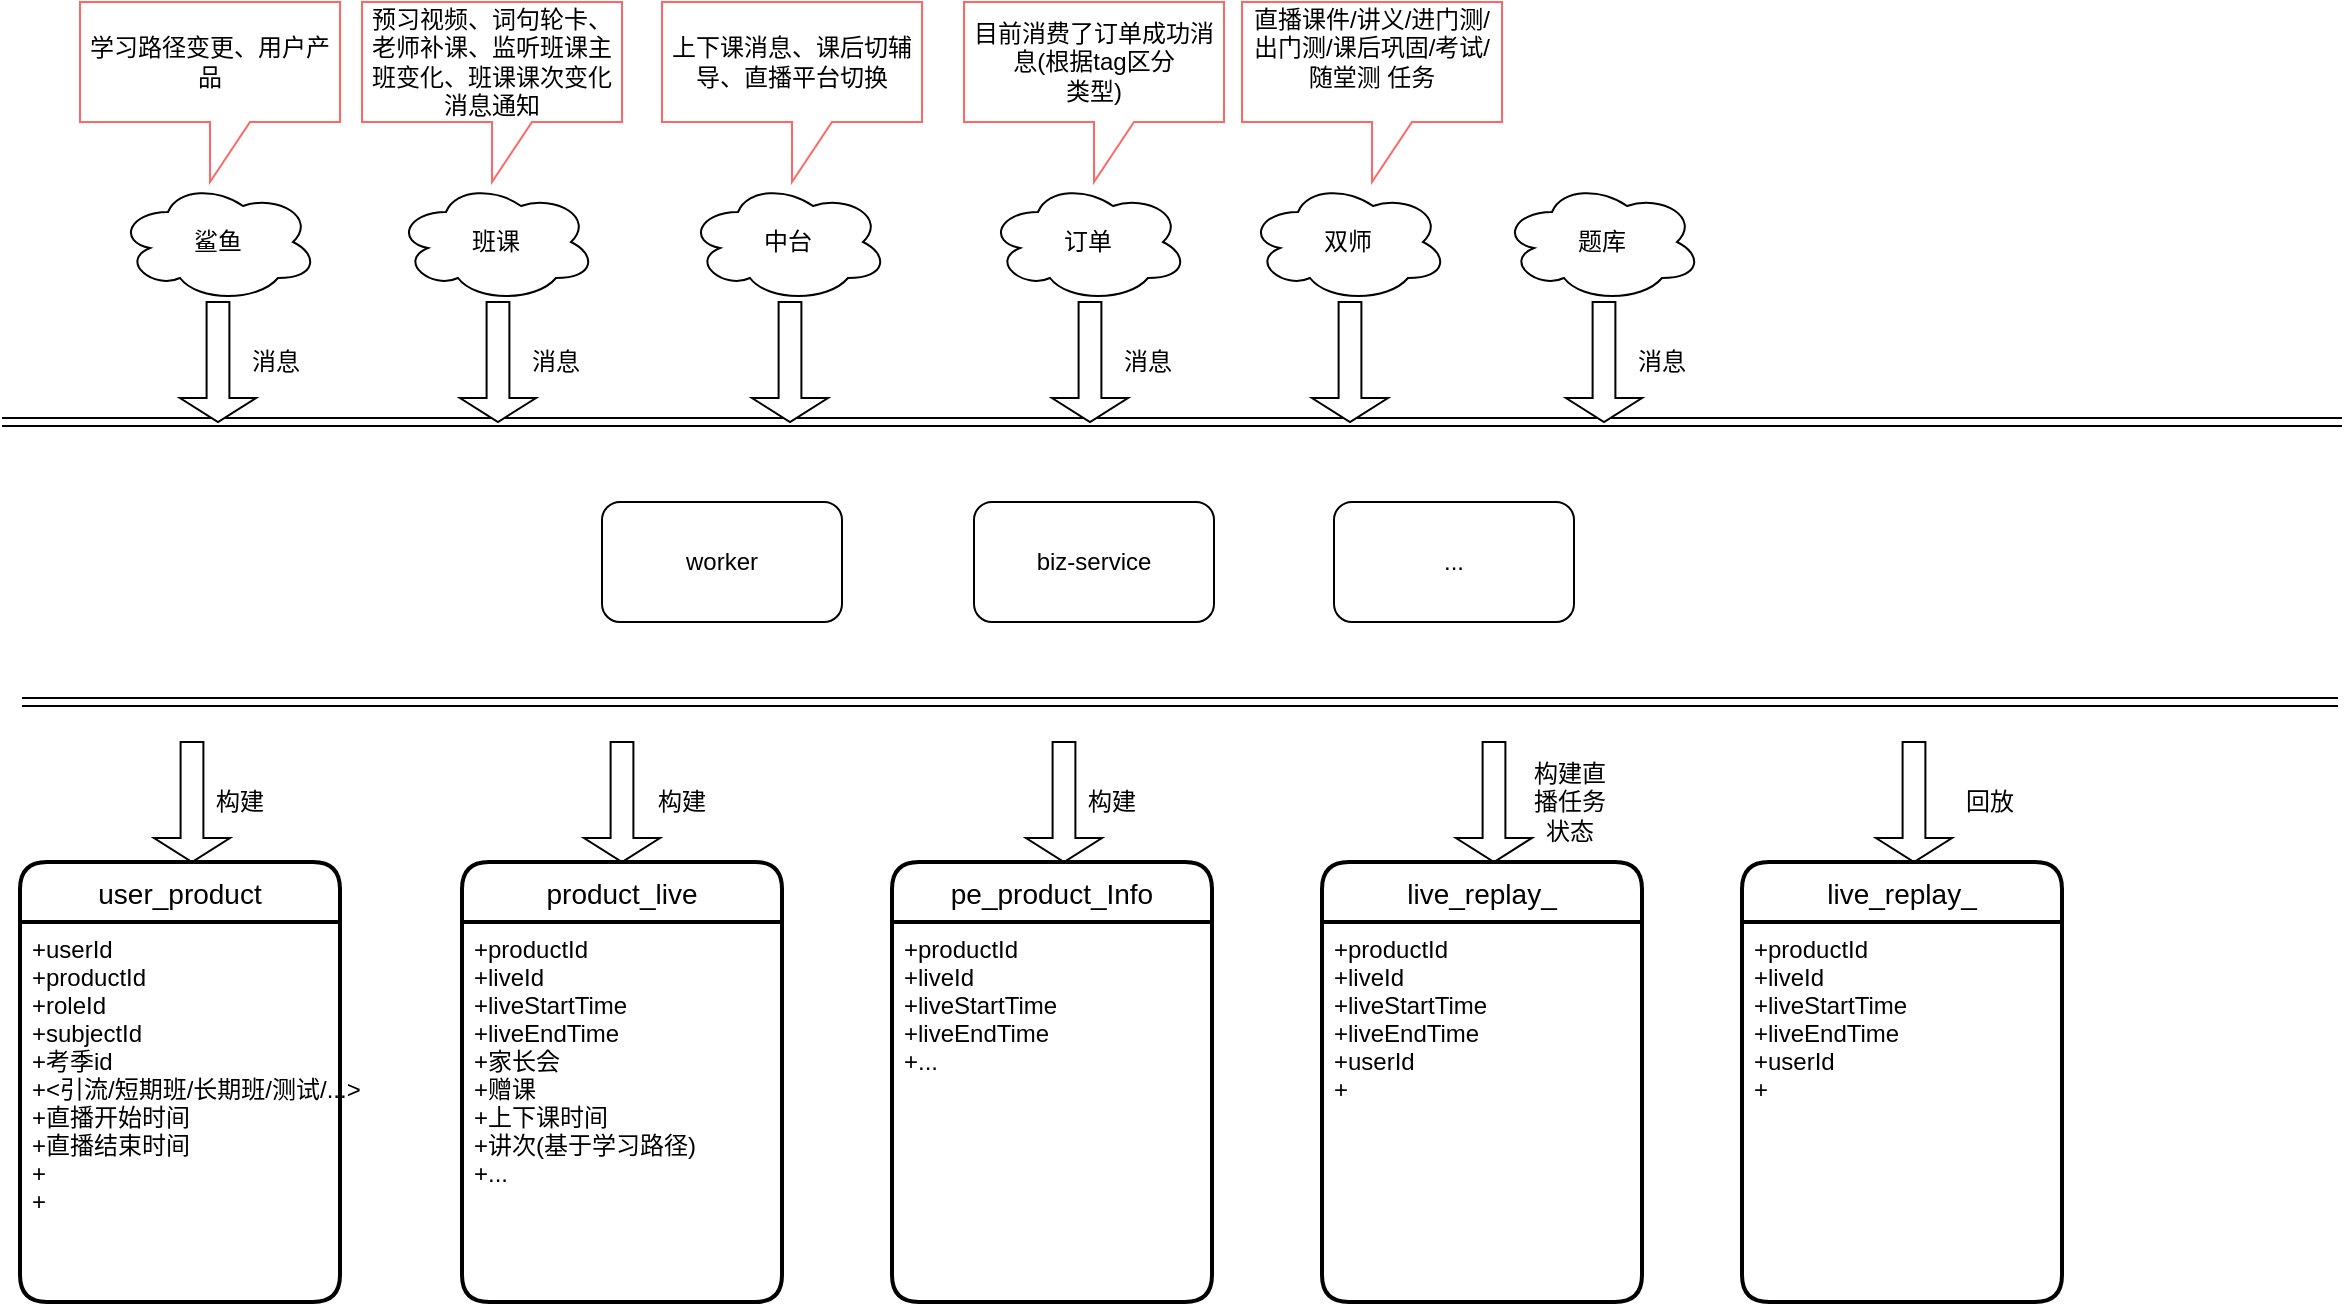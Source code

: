 <mxfile version="13.7.1" type="github">
  <diagram id="BMk7d2O0f7p9LWAl2vcY" name="Page-1">
    <mxGraphModel dx="959" dy="542" grid="1" gridSize="10" guides="1" tooltips="1" connect="1" arrows="1" fold="1" page="1" pageScale="1" pageWidth="3300" pageHeight="4681" math="0" shadow="0">
      <root>
        <mxCell id="0" />
        <mxCell id="1" parent="0" />
        <mxCell id="d0y8jXz0lKa2WaxEiC8o-13" value="鲨鱼" style="ellipse;shape=cloud;whiteSpace=wrap;html=1;align=center;" parent="1" vertex="1">
          <mxGeometry x="198" y="130" width="100" height="60" as="geometry" />
        </mxCell>
        <mxCell id="d0y8jXz0lKa2WaxEiC8o-17" value="" style="shape=link;html=1;" parent="1" edge="1">
          <mxGeometry width="100" relative="1" as="geometry">
            <mxPoint x="140" y="250" as="sourcePoint" />
            <mxPoint x="1310" y="250" as="targetPoint" />
          </mxGeometry>
        </mxCell>
        <mxCell id="d0y8jXz0lKa2WaxEiC8o-18" value="" style="shape=singleArrow;direction=south;whiteSpace=wrap;html=1;" parent="1" vertex="1">
          <mxGeometry x="229" y="190" width="38" height="60" as="geometry" />
        </mxCell>
        <mxCell id="d0y8jXz0lKa2WaxEiC8o-28" value="消息" style="text;html=1;strokeColor=none;fillColor=none;align=center;verticalAlign=middle;whiteSpace=wrap;rounded=0;" parent="1" vertex="1">
          <mxGeometry x="257" y="210" width="40" height="20" as="geometry" />
        </mxCell>
        <mxCell id="d0y8jXz0lKa2WaxEiC8o-29" value="班课" style="ellipse;shape=cloud;whiteSpace=wrap;html=1;align=center;" parent="1" vertex="1">
          <mxGeometry x="337" y="130" width="100" height="60" as="geometry" />
        </mxCell>
        <mxCell id="d0y8jXz0lKa2WaxEiC8o-30" value="" style="shape=singleArrow;direction=south;whiteSpace=wrap;html=1;" parent="1" vertex="1">
          <mxGeometry x="369" y="190" width="38" height="60" as="geometry" />
        </mxCell>
        <mxCell id="d0y8jXz0lKa2WaxEiC8o-31" value="消息" style="text;html=1;strokeColor=none;fillColor=none;align=center;verticalAlign=middle;whiteSpace=wrap;rounded=0;" parent="1" vertex="1">
          <mxGeometry x="397" y="210" width="40" height="20" as="geometry" />
        </mxCell>
        <mxCell id="d0y8jXz0lKa2WaxEiC8o-33" value="worker" style="rounded=1;whiteSpace=wrap;html=1;" parent="1" vertex="1">
          <mxGeometry x="440" y="290" width="120" height="60" as="geometry" />
        </mxCell>
        <mxCell id="d0y8jXz0lKa2WaxEiC8o-34" value="biz-service" style="rounded=1;whiteSpace=wrap;html=1;" parent="1" vertex="1">
          <mxGeometry x="626" y="290" width="120" height="60" as="geometry" />
        </mxCell>
        <mxCell id="d0y8jXz0lKa2WaxEiC8o-35" value="&lt;span&gt;...&lt;/span&gt;" style="rounded=1;whiteSpace=wrap;html=1;" parent="1" vertex="1">
          <mxGeometry x="806" y="290" width="120" height="60" as="geometry" />
        </mxCell>
        <mxCell id="d0y8jXz0lKa2WaxEiC8o-37" value="中台" style="ellipse;shape=cloud;whiteSpace=wrap;html=1;align=center;" parent="1" vertex="1">
          <mxGeometry x="483" y="130" width="100" height="60" as="geometry" />
        </mxCell>
        <mxCell id="d0y8jXz0lKa2WaxEiC8o-38" value="" style="shape=singleArrow;direction=south;whiteSpace=wrap;html=1;" parent="1" vertex="1">
          <mxGeometry x="515" y="190" width="38" height="60" as="geometry" />
        </mxCell>
        <mxCell id="d0y8jXz0lKa2WaxEiC8o-41" value="订单" style="ellipse;shape=cloud;whiteSpace=wrap;html=1;align=center;" parent="1" vertex="1">
          <mxGeometry x="633" y="130" width="100" height="60" as="geometry" />
        </mxCell>
        <mxCell id="d0y8jXz0lKa2WaxEiC8o-42" value="" style="shape=singleArrow;direction=south;whiteSpace=wrap;html=1;" parent="1" vertex="1">
          <mxGeometry x="665" y="190" width="38" height="60" as="geometry" />
        </mxCell>
        <mxCell id="d0y8jXz0lKa2WaxEiC8o-43" value="消息" style="text;html=1;strokeColor=none;fillColor=none;align=center;verticalAlign=middle;whiteSpace=wrap;rounded=0;" parent="1" vertex="1">
          <mxGeometry x="693" y="210" width="40" height="20" as="geometry" />
        </mxCell>
        <mxCell id="d0y8jXz0lKa2WaxEiC8o-54" value="" style="shape=link;html=1;" parent="1" edge="1">
          <mxGeometry width="100" relative="1" as="geometry">
            <mxPoint x="150" y="390" as="sourcePoint" />
            <mxPoint x="1308" y="390" as="targetPoint" />
          </mxGeometry>
        </mxCell>
        <mxCell id="d0y8jXz0lKa2WaxEiC8o-55" value="" style="shape=singleArrow;direction=south;whiteSpace=wrap;html=1;" parent="1" vertex="1">
          <mxGeometry x="216" y="410" width="38" height="60" as="geometry" />
        </mxCell>
        <mxCell id="d0y8jXz0lKa2WaxEiC8o-56" value="" style="shape=singleArrow;direction=south;whiteSpace=wrap;html=1;" parent="1" vertex="1">
          <mxGeometry x="431" y="410" width="38" height="60" as="geometry" />
        </mxCell>
        <mxCell id="d0y8jXz0lKa2WaxEiC8o-57" value="构建" style="text;html=1;strokeColor=none;fillColor=none;align=center;verticalAlign=middle;whiteSpace=wrap;rounded=0;" parent="1" vertex="1">
          <mxGeometry x="239" y="430" width="40" height="20" as="geometry" />
        </mxCell>
        <mxCell id="d0y8jXz0lKa2WaxEiC8o-58" value="构建" style="text;html=1;strokeColor=none;fillColor=none;align=center;verticalAlign=middle;whiteSpace=wrap;rounded=0;" parent="1" vertex="1">
          <mxGeometry x="460" y="430" width="40" height="20" as="geometry" />
        </mxCell>
        <mxCell id="TCjwzoGMX2rzrM_3CC9B-4" value="双师" style="ellipse;shape=cloud;whiteSpace=wrap;html=1;align=center;" vertex="1" parent="1">
          <mxGeometry x="763" y="130" width="100" height="60" as="geometry" />
        </mxCell>
        <mxCell id="TCjwzoGMX2rzrM_3CC9B-5" value="" style="shape=singleArrow;direction=south;whiteSpace=wrap;html=1;" vertex="1" parent="1">
          <mxGeometry x="795" y="190" width="38" height="60" as="geometry" />
        </mxCell>
        <mxCell id="TCjwzoGMX2rzrM_3CC9B-7" value="" style="shape=singleArrow;direction=south;whiteSpace=wrap;html=1;" vertex="1" parent="1">
          <mxGeometry x="652" y="410" width="38" height="60" as="geometry" />
        </mxCell>
        <mxCell id="TCjwzoGMX2rzrM_3CC9B-8" value="构建" style="text;html=1;strokeColor=none;fillColor=none;align=center;verticalAlign=middle;whiteSpace=wrap;rounded=0;" vertex="1" parent="1">
          <mxGeometry x="675" y="430" width="40" height="20" as="geometry" />
        </mxCell>
        <mxCell id="TCjwzoGMX2rzrM_3CC9B-11" value="" style="shape=singleArrow;direction=south;whiteSpace=wrap;html=1;" vertex="1" parent="1">
          <mxGeometry x="867" y="410" width="38" height="60" as="geometry" />
        </mxCell>
        <mxCell id="TCjwzoGMX2rzrM_3CC9B-12" value="构建直播任务状态" style="text;html=1;strokeColor=none;fillColor=none;align=center;verticalAlign=middle;whiteSpace=wrap;rounded=0;" vertex="1" parent="1">
          <mxGeometry x="904" y="430" width="40" height="20" as="geometry" />
        </mxCell>
        <mxCell id="TCjwzoGMX2rzrM_3CC9B-17" value="题库" style="ellipse;shape=cloud;whiteSpace=wrap;html=1;align=center;" vertex="1" parent="1">
          <mxGeometry x="890" y="130" width="100" height="60" as="geometry" />
        </mxCell>
        <mxCell id="TCjwzoGMX2rzrM_3CC9B-18" value="" style="shape=singleArrow;direction=south;whiteSpace=wrap;html=1;" vertex="1" parent="1">
          <mxGeometry x="922" y="190" width="38" height="60" as="geometry" />
        </mxCell>
        <mxCell id="TCjwzoGMX2rzrM_3CC9B-19" value="消息" style="text;html=1;strokeColor=none;fillColor=none;align=center;verticalAlign=middle;whiteSpace=wrap;rounded=0;" vertex="1" parent="1">
          <mxGeometry x="950" y="210" width="40" height="20" as="geometry" />
        </mxCell>
        <mxCell id="d0y8jXz0lKa2WaxEiC8o-1" value="user_product" style="swimlane;childLayout=stackLayout;horizontal=1;startSize=30;horizontalStack=0;rounded=1;fontSize=14;fontStyle=0;strokeWidth=2;resizeParent=0;resizeLast=1;shadow=0;dashed=0;align=center;" parent="1" vertex="1">
          <mxGeometry x="149" y="470" width="160" height="220" as="geometry" />
        </mxCell>
        <mxCell id="d0y8jXz0lKa2WaxEiC8o-2" value="+userId&#xa;+productId&#xa;+roleId&#xa;+subjectId&#xa;+考季id&#xa;+&lt;引流/短期班/长期班/测试/...&gt;&#xa;+直播开始时间&#xa;+直播结束时间&#xa;+&#xa;+" style="align=left;strokeColor=none;fillColor=none;spacingLeft=4;fontSize=12;verticalAlign=top;resizable=0;rotatable=0;part=1;" parent="d0y8jXz0lKa2WaxEiC8o-1" vertex="1">
          <mxGeometry y="30" width="160" height="190" as="geometry" />
        </mxCell>
        <mxCell id="TCjwzoGMX2rzrM_3CC9B-13" value="live_replay_" style="swimlane;childLayout=stackLayout;horizontal=1;startSize=30;horizontalStack=0;rounded=1;fontSize=14;fontStyle=0;strokeWidth=2;resizeParent=0;resizeLast=1;shadow=0;dashed=0;align=center;" vertex="1" parent="1">
          <mxGeometry x="800" y="470" width="160" height="220" as="geometry" />
        </mxCell>
        <mxCell id="TCjwzoGMX2rzrM_3CC9B-14" value="+productId&#xa;+liveId&#xa;+liveStartTime&#xa;+liveEndTime&#xa;+userId&#xa;+" style="align=left;strokeColor=none;fillColor=none;spacingLeft=4;fontSize=12;verticalAlign=top;resizable=0;rotatable=0;part=1;" vertex="1" parent="TCjwzoGMX2rzrM_3CC9B-13">
          <mxGeometry y="30" width="160" height="190" as="geometry" />
        </mxCell>
        <mxCell id="d0y8jXz0lKa2WaxEiC8o-5" value="product_live" style="swimlane;childLayout=stackLayout;horizontal=1;startSize=30;horizontalStack=0;rounded=1;fontSize=14;fontStyle=0;strokeWidth=2;resizeParent=0;resizeLast=1;shadow=0;dashed=0;align=center;" parent="1" vertex="1">
          <mxGeometry x="370" y="470" width="160" height="220" as="geometry" />
        </mxCell>
        <mxCell id="d0y8jXz0lKa2WaxEiC8o-6" value="+productId&#xa;+liveId&#xa;+liveStartTime&#xa;+liveEndTime&#xa;+家长会&#xa;+赠课&#xa;+上下课时间&#xa;+讲次(基于学习路径)&#xa;+..." style="align=left;strokeColor=none;fillColor=none;spacingLeft=4;fontSize=12;verticalAlign=top;resizable=0;rotatable=0;part=1;" parent="d0y8jXz0lKa2WaxEiC8o-5" vertex="1">
          <mxGeometry y="30" width="160" height="190" as="geometry" />
        </mxCell>
        <mxCell id="TCjwzoGMX2rzrM_3CC9B-9" value="pe_product_Info" style="swimlane;childLayout=stackLayout;horizontal=1;startSize=30;horizontalStack=0;rounded=1;fontSize=14;fontStyle=0;strokeWidth=2;resizeParent=0;resizeLast=1;shadow=0;dashed=0;align=center;" vertex="1" parent="1">
          <mxGeometry x="585" y="470" width="160" height="220" as="geometry" />
        </mxCell>
        <mxCell id="TCjwzoGMX2rzrM_3CC9B-10" value="+productId&#xa;+liveId&#xa;+liveStartTime&#xa;+liveEndTime&#xa;+..." style="align=left;strokeColor=none;fillColor=none;spacingLeft=4;fontSize=12;verticalAlign=top;resizable=0;rotatable=0;part=1;" vertex="1" parent="TCjwzoGMX2rzrM_3CC9B-9">
          <mxGeometry y="30" width="160" height="190" as="geometry" />
        </mxCell>
        <mxCell id="TCjwzoGMX2rzrM_3CC9B-20" value="" style="shape=singleArrow;direction=south;whiteSpace=wrap;html=1;" vertex="1" parent="1">
          <mxGeometry x="1077" y="410" width="38" height="60" as="geometry" />
        </mxCell>
        <mxCell id="TCjwzoGMX2rzrM_3CC9B-21" value="回放" style="text;html=1;strokeColor=none;fillColor=none;align=center;verticalAlign=middle;whiteSpace=wrap;rounded=0;" vertex="1" parent="1">
          <mxGeometry x="1114" y="430" width="40" height="20" as="geometry" />
        </mxCell>
        <mxCell id="TCjwzoGMX2rzrM_3CC9B-22" value="live_replay_" style="swimlane;childLayout=stackLayout;horizontal=1;startSize=30;horizontalStack=0;rounded=1;fontSize=14;fontStyle=0;strokeWidth=2;resizeParent=0;resizeLast=1;shadow=0;dashed=0;align=center;" vertex="1" parent="1">
          <mxGeometry x="1010" y="470" width="160" height="220" as="geometry" />
        </mxCell>
        <mxCell id="TCjwzoGMX2rzrM_3CC9B-23" value="+productId&#xa;+liveId&#xa;+liveStartTime&#xa;+liveEndTime&#xa;+userId&#xa;+" style="align=left;strokeColor=none;fillColor=none;spacingLeft=4;fontSize=12;verticalAlign=top;resizable=0;rotatable=0;part=1;" vertex="1" parent="TCjwzoGMX2rzrM_3CC9B-22">
          <mxGeometry y="30" width="160" height="190" as="geometry" />
        </mxCell>
        <mxCell id="TCjwzoGMX2rzrM_3CC9B-24" value="&lt;div&gt;直播课件/&lt;span&gt;讲义/进门测/出门测/课后巩固/考试/随堂测 任务&lt;/span&gt;&lt;/div&gt;&lt;div&gt;&lt;br&gt;&lt;/div&gt;" style="shape=callout;whiteSpace=wrap;html=1;perimeter=calloutPerimeter;strokeColor=#FF6666;" vertex="1" parent="1">
          <mxGeometry x="760" y="40" width="130" height="90" as="geometry" />
        </mxCell>
        <mxCell id="TCjwzoGMX2rzrM_3CC9B-25" value="目前消费了订单成功消息(根据tag区分&lt;br&gt;类型)" style="shape=callout;whiteSpace=wrap;html=1;perimeter=calloutPerimeter;strokeColor=#FF6666;" vertex="1" parent="1">
          <mxGeometry x="621" y="40" width="130" height="90" as="geometry" />
        </mxCell>
        <mxCell id="TCjwzoGMX2rzrM_3CC9B-26" value="上下课消息、课后切辅导、直播平台切换" style="shape=callout;whiteSpace=wrap;html=1;perimeter=calloutPerimeter;strokeColor=#FF6666;" vertex="1" parent="1">
          <mxGeometry x="470" y="40" width="130" height="90" as="geometry" />
        </mxCell>
        <mxCell id="TCjwzoGMX2rzrM_3CC9B-27" value="预习视频、词句轮卡、老师补课、监听班课主班变化、班课课次变化消息通知" style="shape=callout;whiteSpace=wrap;html=1;perimeter=calloutPerimeter;strokeColor=#FF6666;" vertex="1" parent="1">
          <mxGeometry x="320" y="40" width="130" height="90" as="geometry" />
        </mxCell>
        <mxCell id="TCjwzoGMX2rzrM_3CC9B-28" value="学习路径变更、用户产品" style="shape=callout;whiteSpace=wrap;html=1;perimeter=calloutPerimeter;strokeColor=#FF6666;" vertex="1" parent="1">
          <mxGeometry x="179" y="40" width="130" height="90" as="geometry" />
        </mxCell>
      </root>
    </mxGraphModel>
  </diagram>
</mxfile>
